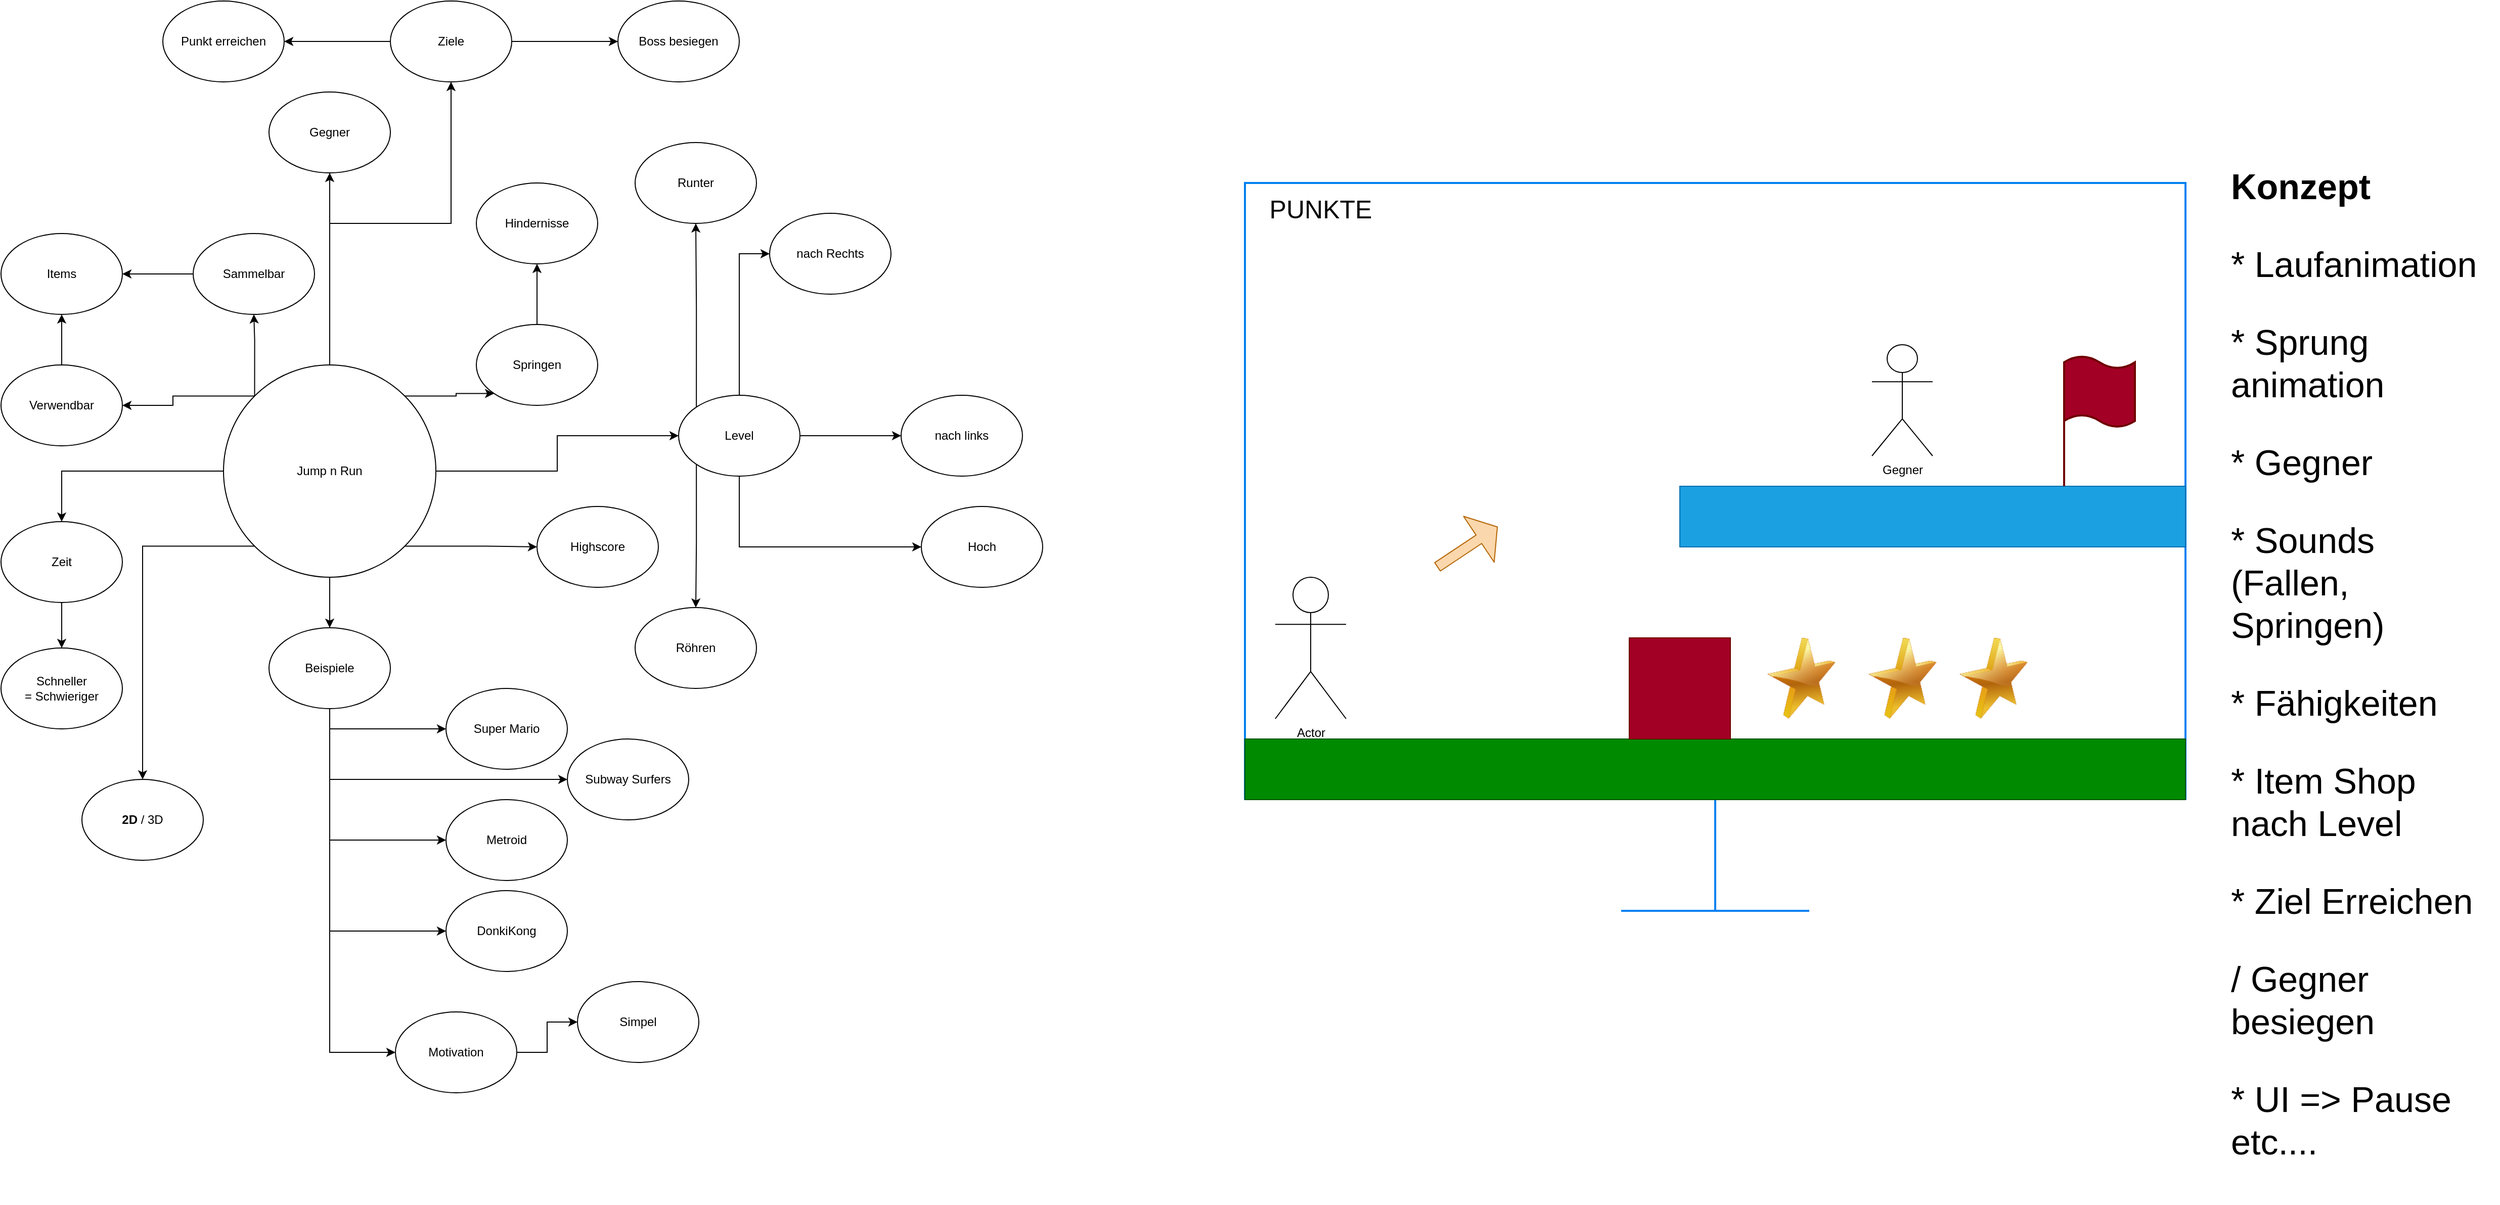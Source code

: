 <mxfile version="13.7.9" type="device"><diagram id="BnsJCby17bH78Eyo8Ahs" name="Seite-1"><mxGraphModel dx="1280" dy="1035" grid="1" gridSize="10" guides="1" tooltips="1" connect="1" arrows="1" fold="1" page="1" pageScale="1" pageWidth="827" pageHeight="1169" math="0" shadow="0"><root><mxCell id="0"/><mxCell id="1" parent="0"/><mxCell id="jgIct-o_rtyzZoPFIe40-9" style="edgeStyle=orthogonalEdgeStyle;rounded=0;orthogonalLoop=1;jettySize=auto;html=1;exitX=0;exitY=0.5;exitDx=0;exitDy=0;entryX=0.5;entryY=0;entryDx=0;entryDy=0;" parent="1" source="jgIct-o_rtyzZoPFIe40-1" target="jgIct-o_rtyzZoPFIe40-4" edge="1"><mxGeometry relative="1" as="geometry"/></mxCell><mxCell id="jgIct-o_rtyzZoPFIe40-10" style="edgeStyle=orthogonalEdgeStyle;rounded=0;orthogonalLoop=1;jettySize=auto;html=1;exitX=0;exitY=0;exitDx=0;exitDy=0;entryX=0.5;entryY=1;entryDx=0;entryDy=0;" parent="1" source="jgIct-o_rtyzZoPFIe40-1" target="jgIct-o_rtyzZoPFIe40-7" edge="1"><mxGeometry relative="1" as="geometry"/></mxCell><mxCell id="jgIct-o_rtyzZoPFIe40-12" style="edgeStyle=orthogonalEdgeStyle;rounded=0;orthogonalLoop=1;jettySize=auto;html=1;exitX=1;exitY=0;exitDx=0;exitDy=0;entryX=0;entryY=1;entryDx=0;entryDy=0;" parent="1" source="jgIct-o_rtyzZoPFIe40-1" target="jgIct-o_rtyzZoPFIe40-2" edge="1"><mxGeometry relative="1" as="geometry"/></mxCell><mxCell id="jgIct-o_rtyzZoPFIe40-13" style="edgeStyle=orthogonalEdgeStyle;rounded=0;orthogonalLoop=1;jettySize=auto;html=1;exitX=1;exitY=1;exitDx=0;exitDy=0;entryX=0;entryY=0.5;entryDx=0;entryDy=0;" parent="1" source="jgIct-o_rtyzZoPFIe40-1" target="jgIct-o_rtyzZoPFIe40-8" edge="1"><mxGeometry relative="1" as="geometry"/></mxCell><mxCell id="jgIct-o_rtyzZoPFIe40-16" style="edgeStyle=orthogonalEdgeStyle;rounded=0;orthogonalLoop=1;jettySize=auto;html=1;exitX=0.5;exitY=1;exitDx=0;exitDy=0;entryX=0.5;entryY=0;entryDx=0;entryDy=0;" parent="1" source="jgIct-o_rtyzZoPFIe40-1" target="jgIct-o_rtyzZoPFIe40-14" edge="1"><mxGeometry relative="1" as="geometry"/></mxCell><mxCell id="jgIct-o_rtyzZoPFIe40-20" style="edgeStyle=orthogonalEdgeStyle;rounded=0;orthogonalLoop=1;jettySize=auto;html=1;exitX=0;exitY=0;exitDx=0;exitDy=0;entryX=1;entryY=0.5;entryDx=0;entryDy=0;" parent="1" source="jgIct-o_rtyzZoPFIe40-1" target="jgIct-o_rtyzZoPFIe40-19" edge="1"><mxGeometry relative="1" as="geometry"/></mxCell><mxCell id="jgIct-o_rtyzZoPFIe40-24" style="edgeStyle=orthogonalEdgeStyle;rounded=0;orthogonalLoop=1;jettySize=auto;html=1;exitX=0.5;exitY=0;exitDx=0;exitDy=0;entryX=0.5;entryY=1;entryDx=0;entryDy=0;" parent="1" source="jgIct-o_rtyzZoPFIe40-1" target="jgIct-o_rtyzZoPFIe40-23" edge="1"><mxGeometry relative="1" as="geometry"/></mxCell><mxCell id="jgIct-o_rtyzZoPFIe40-26" style="edgeStyle=orthogonalEdgeStyle;rounded=0;orthogonalLoop=1;jettySize=auto;html=1;exitX=0;exitY=1;exitDx=0;exitDy=0;entryX=0.5;entryY=0;entryDx=0;entryDy=0;" parent="1" source="jgIct-o_rtyzZoPFIe40-1" target="jgIct-o_rtyzZoPFIe40-25" edge="1"><mxGeometry relative="1" as="geometry"/></mxCell><mxCell id="jgIct-o_rtyzZoPFIe40-28" style="edgeStyle=orthogonalEdgeStyle;rounded=0;orthogonalLoop=1;jettySize=auto;html=1;exitX=1;exitY=0.5;exitDx=0;exitDy=0;entryX=0;entryY=0.5;entryDx=0;entryDy=0;" parent="1" source="jgIct-o_rtyzZoPFIe40-1" target="jgIct-o_rtyzZoPFIe40-27" edge="1"><mxGeometry relative="1" as="geometry"/></mxCell><mxCell id="jgIct-o_rtyzZoPFIe40-47" style="edgeStyle=orthogonalEdgeStyle;rounded=0;orthogonalLoop=1;jettySize=auto;html=1;exitX=0.5;exitY=0;exitDx=0;exitDy=0;entryX=0.5;entryY=1;entryDx=0;entryDy=0;" parent="1" source="jgIct-o_rtyzZoPFIe40-1" target="jgIct-o_rtyzZoPFIe40-45" edge="1"><mxGeometry relative="1" as="geometry"/></mxCell><mxCell id="jgIct-o_rtyzZoPFIe40-54" style="edgeStyle=orthogonalEdgeStyle;rounded=0;orthogonalLoop=1;jettySize=auto;html=1;exitX=0.5;exitY=1;exitDx=0;exitDy=0;entryX=0;entryY=0.5;entryDx=0;entryDy=0;" parent="1" source="jgIct-o_rtyzZoPFIe40-1" target="jgIct-o_rtyzZoPFIe40-52" edge="1"><mxGeometry relative="1" as="geometry"/></mxCell><mxCell id="jgIct-o_rtyzZoPFIe40-1" value="Jump n Run" style="ellipse;whiteSpace=wrap;html=1;" parent="1" vertex="1"><mxGeometry x="300" y="430" width="210" height="210" as="geometry"/></mxCell><mxCell id="jgIct-o_rtyzZoPFIe40-11" style="edgeStyle=orthogonalEdgeStyle;rounded=0;orthogonalLoop=1;jettySize=auto;html=1;exitX=0.5;exitY=0;exitDx=0;exitDy=0;entryX=0.5;entryY=1;entryDx=0;entryDy=0;" parent="1" source="jgIct-o_rtyzZoPFIe40-2" target="jgIct-o_rtyzZoPFIe40-3" edge="1"><mxGeometry relative="1" as="geometry"/></mxCell><mxCell id="jgIct-o_rtyzZoPFIe40-2" value="Springen" style="ellipse;whiteSpace=wrap;html=1;" parent="1" vertex="1"><mxGeometry x="550" y="390" width="120" height="80" as="geometry"/></mxCell><mxCell id="jgIct-o_rtyzZoPFIe40-3" value="Hindernisse" style="ellipse;whiteSpace=wrap;html=1;" parent="1" vertex="1"><mxGeometry x="550" y="250" width="120" height="80" as="geometry"/></mxCell><mxCell id="jgIct-o_rtyzZoPFIe40-6" style="edgeStyle=orthogonalEdgeStyle;rounded=0;orthogonalLoop=1;jettySize=auto;html=1;exitX=0.5;exitY=1;exitDx=0;exitDy=0;entryX=0.5;entryY=0;entryDx=0;entryDy=0;" parent="1" source="jgIct-o_rtyzZoPFIe40-4" target="jgIct-o_rtyzZoPFIe40-5" edge="1"><mxGeometry relative="1" as="geometry"/></mxCell><mxCell id="jgIct-o_rtyzZoPFIe40-4" value="Zeit" style="ellipse;whiteSpace=wrap;html=1;" parent="1" vertex="1"><mxGeometry x="80" y="585" width="120" height="80" as="geometry"/></mxCell><mxCell id="jgIct-o_rtyzZoPFIe40-5" value="Schneller&lt;br&gt;= Schwieriger" style="ellipse;whiteSpace=wrap;html=1;" parent="1" vertex="1"><mxGeometry x="80" y="710" width="120" height="80" as="geometry"/></mxCell><mxCell id="jgIct-o_rtyzZoPFIe40-22" style="edgeStyle=orthogonalEdgeStyle;rounded=0;orthogonalLoop=1;jettySize=auto;html=1;exitX=0;exitY=0.5;exitDx=0;exitDy=0;entryX=1;entryY=0.5;entryDx=0;entryDy=0;" parent="1" source="jgIct-o_rtyzZoPFIe40-7" target="jgIct-o_rtyzZoPFIe40-18" edge="1"><mxGeometry relative="1" as="geometry"/></mxCell><mxCell id="jgIct-o_rtyzZoPFIe40-7" value="Sammelbar" style="ellipse;whiteSpace=wrap;html=1;" parent="1" vertex="1"><mxGeometry x="270" y="300" width="120" height="80" as="geometry"/></mxCell><mxCell id="jgIct-o_rtyzZoPFIe40-8" value="Highscore" style="ellipse;whiteSpace=wrap;html=1;" parent="1" vertex="1"><mxGeometry x="610" y="570" width="120" height="80" as="geometry"/></mxCell><mxCell id="jgIct-o_rtyzZoPFIe40-17" style="edgeStyle=orthogonalEdgeStyle;rounded=0;orthogonalLoop=1;jettySize=auto;html=1;exitX=0.5;exitY=1;exitDx=0;exitDy=0;entryX=0;entryY=0.5;entryDx=0;entryDy=0;" parent="1" source="jgIct-o_rtyzZoPFIe40-14" target="jgIct-o_rtyzZoPFIe40-15" edge="1"><mxGeometry relative="1" as="geometry"/></mxCell><mxCell id="jgIct-o_rtyzZoPFIe40-43" style="edgeStyle=orthogonalEdgeStyle;rounded=0;orthogonalLoop=1;jettySize=auto;html=1;exitX=0.5;exitY=1;exitDx=0;exitDy=0;entryX=0;entryY=0.5;entryDx=0;entryDy=0;" parent="1" source="jgIct-o_rtyzZoPFIe40-14" target="jgIct-o_rtyzZoPFIe40-41" edge="1"><mxGeometry relative="1" as="geometry"/></mxCell><mxCell id="jgIct-o_rtyzZoPFIe40-44" style="edgeStyle=orthogonalEdgeStyle;rounded=0;orthogonalLoop=1;jettySize=auto;html=1;exitX=0.5;exitY=1;exitDx=0;exitDy=0;entryX=0;entryY=0.5;entryDx=0;entryDy=0;" parent="1" source="jgIct-o_rtyzZoPFIe40-14" target="jgIct-o_rtyzZoPFIe40-42" edge="1"><mxGeometry relative="1" as="geometry"/></mxCell><mxCell id="jgIct-o_rtyzZoPFIe40-57" style="edgeStyle=orthogonalEdgeStyle;rounded=0;orthogonalLoop=1;jettySize=auto;html=1;exitX=0.5;exitY=1;exitDx=0;exitDy=0;entryX=0;entryY=0.5;entryDx=0;entryDy=0;" parent="1" source="jgIct-o_rtyzZoPFIe40-14" target="jgIct-o_rtyzZoPFIe40-56" edge="1"><mxGeometry relative="1" as="geometry"/></mxCell><mxCell id="jgIct-o_rtyzZoPFIe40-14" value="Beispiele" style="ellipse;whiteSpace=wrap;html=1;" parent="1" vertex="1"><mxGeometry x="345" y="690" width="120" height="80" as="geometry"/></mxCell><mxCell id="jgIct-o_rtyzZoPFIe40-15" value="Super Mario" style="ellipse;whiteSpace=wrap;html=1;" parent="1" vertex="1"><mxGeometry x="520" y="750" width="120" height="80" as="geometry"/></mxCell><mxCell id="jgIct-o_rtyzZoPFIe40-18" value="Items" style="ellipse;whiteSpace=wrap;html=1;" parent="1" vertex="1"><mxGeometry x="80" y="300" width="120" height="80" as="geometry"/></mxCell><mxCell id="jgIct-o_rtyzZoPFIe40-21" style="edgeStyle=orthogonalEdgeStyle;rounded=0;orthogonalLoop=1;jettySize=auto;html=1;exitX=0.5;exitY=0;exitDx=0;exitDy=0;entryX=0.5;entryY=1;entryDx=0;entryDy=0;" parent="1" source="jgIct-o_rtyzZoPFIe40-19" target="jgIct-o_rtyzZoPFIe40-18" edge="1"><mxGeometry relative="1" as="geometry"/></mxCell><mxCell id="jgIct-o_rtyzZoPFIe40-19" value="Verwendbar" style="ellipse;whiteSpace=wrap;html=1;" parent="1" vertex="1"><mxGeometry x="80" y="430" width="120" height="80" as="geometry"/></mxCell><mxCell id="jgIct-o_rtyzZoPFIe40-23" value="Gegner" style="ellipse;whiteSpace=wrap;html=1;" parent="1" vertex="1"><mxGeometry x="345" y="160" width="120" height="80" as="geometry"/></mxCell><mxCell id="jgIct-o_rtyzZoPFIe40-25" value="&lt;b&gt;2D &lt;/b&gt;/ 3D" style="ellipse;whiteSpace=wrap;html=1;" parent="1" vertex="1"><mxGeometry x="160" y="840" width="120" height="80" as="geometry"/></mxCell><mxCell id="jgIct-o_rtyzZoPFIe40-30" style="edgeStyle=orthogonalEdgeStyle;rounded=0;orthogonalLoop=1;jettySize=auto;html=1;exitX=0.5;exitY=0;exitDx=0;exitDy=0;entryX=0;entryY=0.5;entryDx=0;entryDy=0;" parent="1" source="jgIct-o_rtyzZoPFIe40-27" target="jgIct-o_rtyzZoPFIe40-29" edge="1"><mxGeometry relative="1" as="geometry"/></mxCell><mxCell id="jgIct-o_rtyzZoPFIe40-34" style="edgeStyle=orthogonalEdgeStyle;rounded=0;orthogonalLoop=1;jettySize=auto;html=1;exitX=1;exitY=0.5;exitDx=0;exitDy=0;entryX=0;entryY=0.5;entryDx=0;entryDy=0;" parent="1" source="jgIct-o_rtyzZoPFIe40-27" target="jgIct-o_rtyzZoPFIe40-31" edge="1"><mxGeometry relative="1" as="geometry"/></mxCell><mxCell id="jgIct-o_rtyzZoPFIe40-36" style="edgeStyle=orthogonalEdgeStyle;rounded=0;orthogonalLoop=1;jettySize=auto;html=1;exitX=0.5;exitY=1;exitDx=0;exitDy=0;entryX=0;entryY=0.5;entryDx=0;entryDy=0;" parent="1" source="jgIct-o_rtyzZoPFIe40-27" target="jgIct-o_rtyzZoPFIe40-35" edge="1"><mxGeometry relative="1" as="geometry"/></mxCell><mxCell id="jgIct-o_rtyzZoPFIe40-37" style="edgeStyle=orthogonalEdgeStyle;rounded=0;orthogonalLoop=1;jettySize=auto;html=1;exitX=0;exitY=0;exitDx=0;exitDy=0;entryX=0.5;entryY=1;entryDx=0;entryDy=0;" parent="1" source="jgIct-o_rtyzZoPFIe40-27" target="jgIct-o_rtyzZoPFIe40-38" edge="1"><mxGeometry relative="1" as="geometry"><mxPoint x="697.167" y="280" as="targetPoint"/></mxGeometry></mxCell><mxCell id="jgIct-o_rtyzZoPFIe40-40" style="edgeStyle=orthogonalEdgeStyle;rounded=0;orthogonalLoop=1;jettySize=auto;html=1;exitX=0;exitY=1;exitDx=0;exitDy=0;entryX=0.5;entryY=0;entryDx=0;entryDy=0;" parent="1" source="jgIct-o_rtyzZoPFIe40-27" target="jgIct-o_rtyzZoPFIe40-39" edge="1"><mxGeometry relative="1" as="geometry"/></mxCell><mxCell id="jgIct-o_rtyzZoPFIe40-27" value="Level" style="ellipse;whiteSpace=wrap;html=1;" parent="1" vertex="1"><mxGeometry x="750" y="460" width="120" height="80" as="geometry"/></mxCell><mxCell id="jgIct-o_rtyzZoPFIe40-29" value="nach Rechts" style="ellipse;whiteSpace=wrap;html=1;" parent="1" vertex="1"><mxGeometry x="840" y="280" width="120" height="80" as="geometry"/></mxCell><mxCell id="jgIct-o_rtyzZoPFIe40-31" value="nach links" style="ellipse;whiteSpace=wrap;html=1;" parent="1" vertex="1"><mxGeometry x="970" y="460" width="120" height="80" as="geometry"/></mxCell><mxCell id="jgIct-o_rtyzZoPFIe40-35" value="Hoch" style="ellipse;whiteSpace=wrap;html=1;" parent="1" vertex="1"><mxGeometry x="990" y="570" width="120" height="80" as="geometry"/></mxCell><mxCell id="jgIct-o_rtyzZoPFIe40-38" value="Runter" style="ellipse;whiteSpace=wrap;html=1;" parent="1" vertex="1"><mxGeometry x="707" y="210" width="120" height="80" as="geometry"/></mxCell><mxCell id="jgIct-o_rtyzZoPFIe40-39" value="Röhren" style="ellipse;whiteSpace=wrap;html=1;" parent="1" vertex="1"><mxGeometry x="707" y="670" width="120" height="80" as="geometry"/></mxCell><mxCell id="jgIct-o_rtyzZoPFIe40-41" value="Metroid" style="ellipse;whiteSpace=wrap;html=1;" parent="1" vertex="1"><mxGeometry x="520" y="860" width="120" height="80" as="geometry"/></mxCell><mxCell id="jgIct-o_rtyzZoPFIe40-42" value="DonkiKong" style="ellipse;whiteSpace=wrap;html=1;" parent="1" vertex="1"><mxGeometry x="520" y="950" width="120" height="80" as="geometry"/></mxCell><mxCell id="jgIct-o_rtyzZoPFIe40-50" style="edgeStyle=orthogonalEdgeStyle;rounded=0;orthogonalLoop=1;jettySize=auto;html=1;exitX=0;exitY=0.5;exitDx=0;exitDy=0;" parent="1" source="jgIct-o_rtyzZoPFIe40-45" target="jgIct-o_rtyzZoPFIe40-49" edge="1"><mxGeometry relative="1" as="geometry"/></mxCell><mxCell id="jgIct-o_rtyzZoPFIe40-51" style="edgeStyle=orthogonalEdgeStyle;rounded=0;orthogonalLoop=1;jettySize=auto;html=1;exitX=1;exitY=0.5;exitDx=0;exitDy=0;entryX=0;entryY=0.5;entryDx=0;entryDy=0;" parent="1" source="jgIct-o_rtyzZoPFIe40-45" target="jgIct-o_rtyzZoPFIe40-48" edge="1"><mxGeometry relative="1" as="geometry"/></mxCell><mxCell id="jgIct-o_rtyzZoPFIe40-45" value="Ziele" style="ellipse;whiteSpace=wrap;html=1;" parent="1" vertex="1"><mxGeometry x="465" y="70" width="120" height="80" as="geometry"/></mxCell><mxCell id="jgIct-o_rtyzZoPFIe40-48" value="Boss besiegen" style="ellipse;whiteSpace=wrap;html=1;" parent="1" vertex="1"><mxGeometry x="690" y="70" width="120" height="80" as="geometry"/></mxCell><mxCell id="jgIct-o_rtyzZoPFIe40-49" value="Punkt erreichen" style="ellipse;whiteSpace=wrap;html=1;" parent="1" vertex="1"><mxGeometry x="240" y="70" width="120" height="80" as="geometry"/></mxCell><mxCell id="jgIct-o_rtyzZoPFIe40-55" style="edgeStyle=orthogonalEdgeStyle;rounded=0;orthogonalLoop=1;jettySize=auto;html=1;exitX=1;exitY=0.5;exitDx=0;exitDy=0;entryX=0;entryY=0.5;entryDx=0;entryDy=0;" parent="1" source="jgIct-o_rtyzZoPFIe40-52" target="jgIct-o_rtyzZoPFIe40-53" edge="1"><mxGeometry relative="1" as="geometry"/></mxCell><mxCell id="jgIct-o_rtyzZoPFIe40-52" value="Motivation" style="ellipse;whiteSpace=wrap;html=1;" parent="1" vertex="1"><mxGeometry x="470" y="1070" width="120" height="80" as="geometry"/></mxCell><mxCell id="jgIct-o_rtyzZoPFIe40-53" value="Simpel" style="ellipse;whiteSpace=wrap;html=1;" parent="1" vertex="1"><mxGeometry x="650" y="1040" width="120" height="80" as="geometry"/></mxCell><mxCell id="jgIct-o_rtyzZoPFIe40-56" value="Subway Surfers" style="ellipse;whiteSpace=wrap;html=1;" parent="1" vertex="1"><mxGeometry x="640" y="800" width="120" height="80" as="geometry"/></mxCell><mxCell id="jgIct-o_rtyzZoPFIe40-60" value="" style="html=1;verticalLabelPosition=bottom;align=center;labelBackgroundColor=#ffffff;verticalAlign=top;strokeWidth=2;strokeColor=#0080F0;shadow=0;dashed=0;shape=mxgraph.ios7.icons.monitor;" parent="1" vertex="1"><mxGeometry x="1310" y="250" width="930" height="720" as="geometry"/></mxCell><mxCell id="jgIct-o_rtyzZoPFIe40-61" value="Actor" style="shape=umlActor;verticalLabelPosition=bottom;verticalAlign=top;html=1;outlineConnect=0;" parent="1" vertex="1"><mxGeometry x="1340" y="640" width="70" height="140" as="geometry"/></mxCell><mxCell id="jgIct-o_rtyzZoPFIe40-62" value="" style="rounded=0;whiteSpace=wrap;html=1;fillColor=#008a00;strokeColor=#005700;fontColor=#ffffff;" parent="1" vertex="1"><mxGeometry x="1310" y="800" width="930" height="60" as="geometry"/></mxCell><mxCell id="jgIct-o_rtyzZoPFIe40-63" value="" style="whiteSpace=wrap;html=1;aspect=fixed;fillColor=#a20025;strokeColor=#6F0000;fontColor=#ffffff;" parent="1" vertex="1"><mxGeometry x="1690" y="700" width="100" height="100" as="geometry"/></mxCell><mxCell id="jgIct-o_rtyzZoPFIe40-64" value="" style="rounded=0;whiteSpace=wrap;html=1;fillColor=#1ba1e2;strokeColor=#006EAF;fontColor=#ffffff;" parent="1" vertex="1"><mxGeometry x="1740" y="550" width="500" height="60" as="geometry"/></mxCell><mxCell id="jgIct-o_rtyzZoPFIe40-65" value="" style="shape=flexArrow;endArrow=classic;html=1;endWidth=43.529;endSize=6.988;fillColor=#fad7ac;strokeColor=#b46504;" parent="1" edge="1"><mxGeometry width="50" height="50" relative="1" as="geometry"><mxPoint x="1500" y="630" as="sourcePoint"/><mxPoint x="1560" y="590" as="targetPoint"/></mxGeometry></mxCell><mxCell id="jgIct-o_rtyzZoPFIe40-66" value="&lt;h1 style=&quot;font-size: 35px&quot;&gt;&lt;font style=&quot;font-size: 35px&quot;&gt;Konzept&lt;/font&gt;&lt;/h1&gt;&lt;p style=&quot;font-size: 35px&quot;&gt;&lt;font style=&quot;font-size: 35px&quot;&gt;* Laufanimation&lt;/font&gt;&lt;/p&gt;&lt;p style=&quot;font-size: 35px&quot;&gt;&lt;font style=&quot;font-size: 35px&quot;&gt;* Sprung animation&lt;/font&gt;&lt;/p&gt;&lt;p style=&quot;font-size: 35px&quot;&gt;* Gegner&lt;/p&gt;&lt;p style=&quot;font-size: 35px&quot;&gt;* Sounds (Fallen, Springen)&lt;/p&gt;&lt;p style=&quot;font-size: 35px&quot;&gt;* Fähigkeiten&lt;/p&gt;&lt;p style=&quot;font-size: 35px&quot;&gt;* Item Shop nach Level&lt;/p&gt;&lt;p style=&quot;font-size: 35px&quot;&gt;* Ziel Erreichen&lt;/p&gt;&lt;p style=&quot;font-size: 35px&quot;&gt;/ Gegner besiegen&lt;/p&gt;&lt;p style=&quot;font-size: 35px&quot;&gt;* UI =&amp;gt; Pause etc....&lt;/p&gt;&lt;p style=&quot;font-size: 35px&quot;&gt;&lt;br&gt;&lt;/p&gt;" style="text;html=1;strokeColor=none;fillColor=none;spacing=5;spacingTop=-20;whiteSpace=wrap;overflow=hidden;rounded=0;" parent="1" vertex="1"><mxGeometry x="2280" y="220" width="270" height="1040" as="geometry"/></mxCell><mxCell id="jgIct-o_rtyzZoPFIe40-67" value="Gegner" style="shape=umlActor;verticalLabelPosition=bottom;verticalAlign=top;html=1;outlineConnect=0;" parent="1" vertex="1"><mxGeometry x="1930" y="410" width="60" height="110" as="geometry"/></mxCell><mxCell id="jgIct-o_rtyzZoPFIe40-69" value="" style="image;html=1;image=img/lib/clip_art/general/Star_128x128.png" parent="1" vertex="1"><mxGeometry x="1820" y="700" width="80" height="80" as="geometry"/></mxCell><mxCell id="jgIct-o_rtyzZoPFIe40-70" value="" style="image;html=1;image=img/lib/clip_art/general/Star_128x128.png" parent="1" vertex="1"><mxGeometry x="1920" y="700" width="80" height="80" as="geometry"/></mxCell><mxCell id="jgIct-o_rtyzZoPFIe40-71" value="" style="image;html=1;image=img/lib/clip_art/general/Star_128x128.png" parent="1" vertex="1"><mxGeometry x="2010" y="700" width="80" height="80" as="geometry"/></mxCell><mxCell id="jgIct-o_rtyzZoPFIe40-72" value="&lt;font style=&quot;font-size: 25px&quot;&gt;PUNKTE&lt;/font&gt;" style="text;html=1;strokeColor=none;fillColor=none;align=center;verticalAlign=middle;whiteSpace=wrap;rounded=0;" parent="1" vertex="1"><mxGeometry x="1310" y="260" width="150" height="30" as="geometry"/></mxCell><mxCell id="jgIct-o_rtyzZoPFIe40-73" value="" style="html=1;verticalLabelPosition=bottom;align=center;labelBackgroundColor=#ffffff;verticalAlign=top;strokeWidth=2;strokeColor=#6F0000;shadow=0;dashed=0;shape=mxgraph.ios7.icons.flag;fillColor=#a20025;fontColor=#ffffff;" parent="1" vertex="1"><mxGeometry x="2120" y="420" width="70" height="130" as="geometry"/></mxCell></root></mxGraphModel></diagram></mxfile>